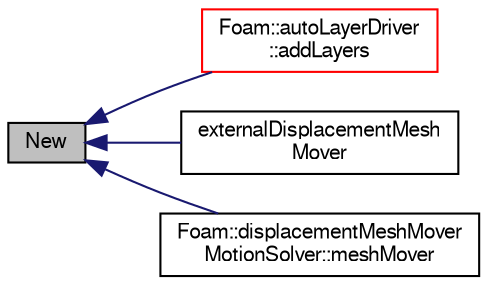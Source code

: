 digraph "New"
{
  bgcolor="transparent";
  edge [fontname="FreeSans",fontsize="10",labelfontname="FreeSans",labelfontsize="10"];
  node [fontname="FreeSans",fontsize="10",shape=record];
  rankdir="LR";
  Node104 [label="New",height=0.2,width=0.4,color="black", fillcolor="grey75", style="filled", fontcolor="black"];
  Node104 -> Node105 [dir="back",color="midnightblue",fontsize="10",style="solid",fontname="FreeSans"];
  Node105 [label="Foam::autoLayerDriver\l::addLayers",height=0.2,width=0.4,color="red",URL="$a24610.html#a2654851d1ffedc26e8ff1424f7097ba6",tooltip="Add cell layers. "];
  Node104 -> Node108 [dir="back",color="midnightblue",fontsize="10",style="solid",fontname="FreeSans"];
  Node108 [label="externalDisplacementMesh\lMover",height=0.2,width=0.4,color="black",URL="$a24650.html#a987d51a6d5bd08b853f93c6c325779d0",tooltip="Construct from dictionary and displacement field. Dictionary is. "];
  Node104 -> Node109 [dir="back",color="midnightblue",fontsize="10",style="solid",fontname="FreeSans"];
  Node109 [label="Foam::displacementMeshMover\lMotionSolver::meshMover",height=0.2,width=0.4,color="black",URL="$a24646.html#a78a8dc311f0ab4993157828d0d3109f8"];
}
